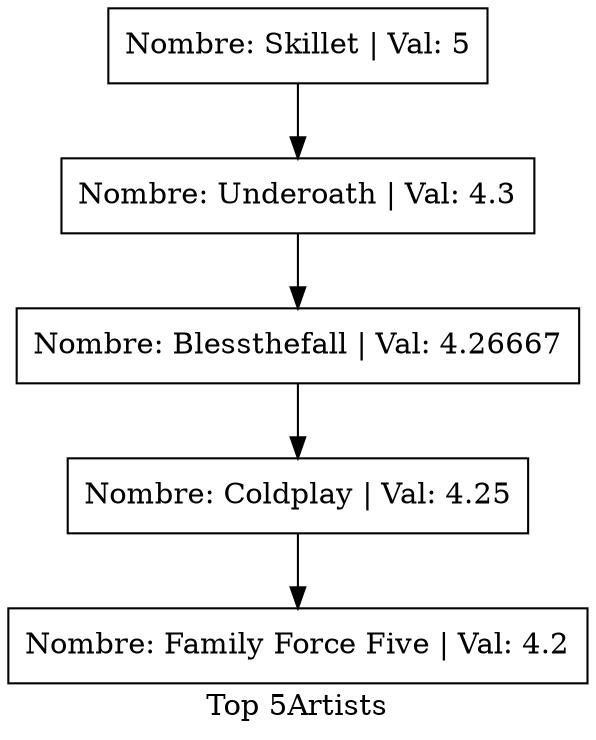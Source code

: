 digraph top{
node [shape=box];
label="Top 5Artists";
"Nombre: Skillet | Val: 5"->"Nombre: Underoath | Val: 4.3";
"Nombre: Underoath | Val: 4.3"->"Nombre: Blessthefall | Val: 4.26667";
"Nombre: Blessthefall | Val: 4.26667"->"Nombre: Coldplay | Val: 4.25";
"Nombre: Coldplay | Val: 4.25"->"Nombre: Family Force Five | Val: 4.2";
"Nombre: Family Force Five | Val: 4.2";
}
